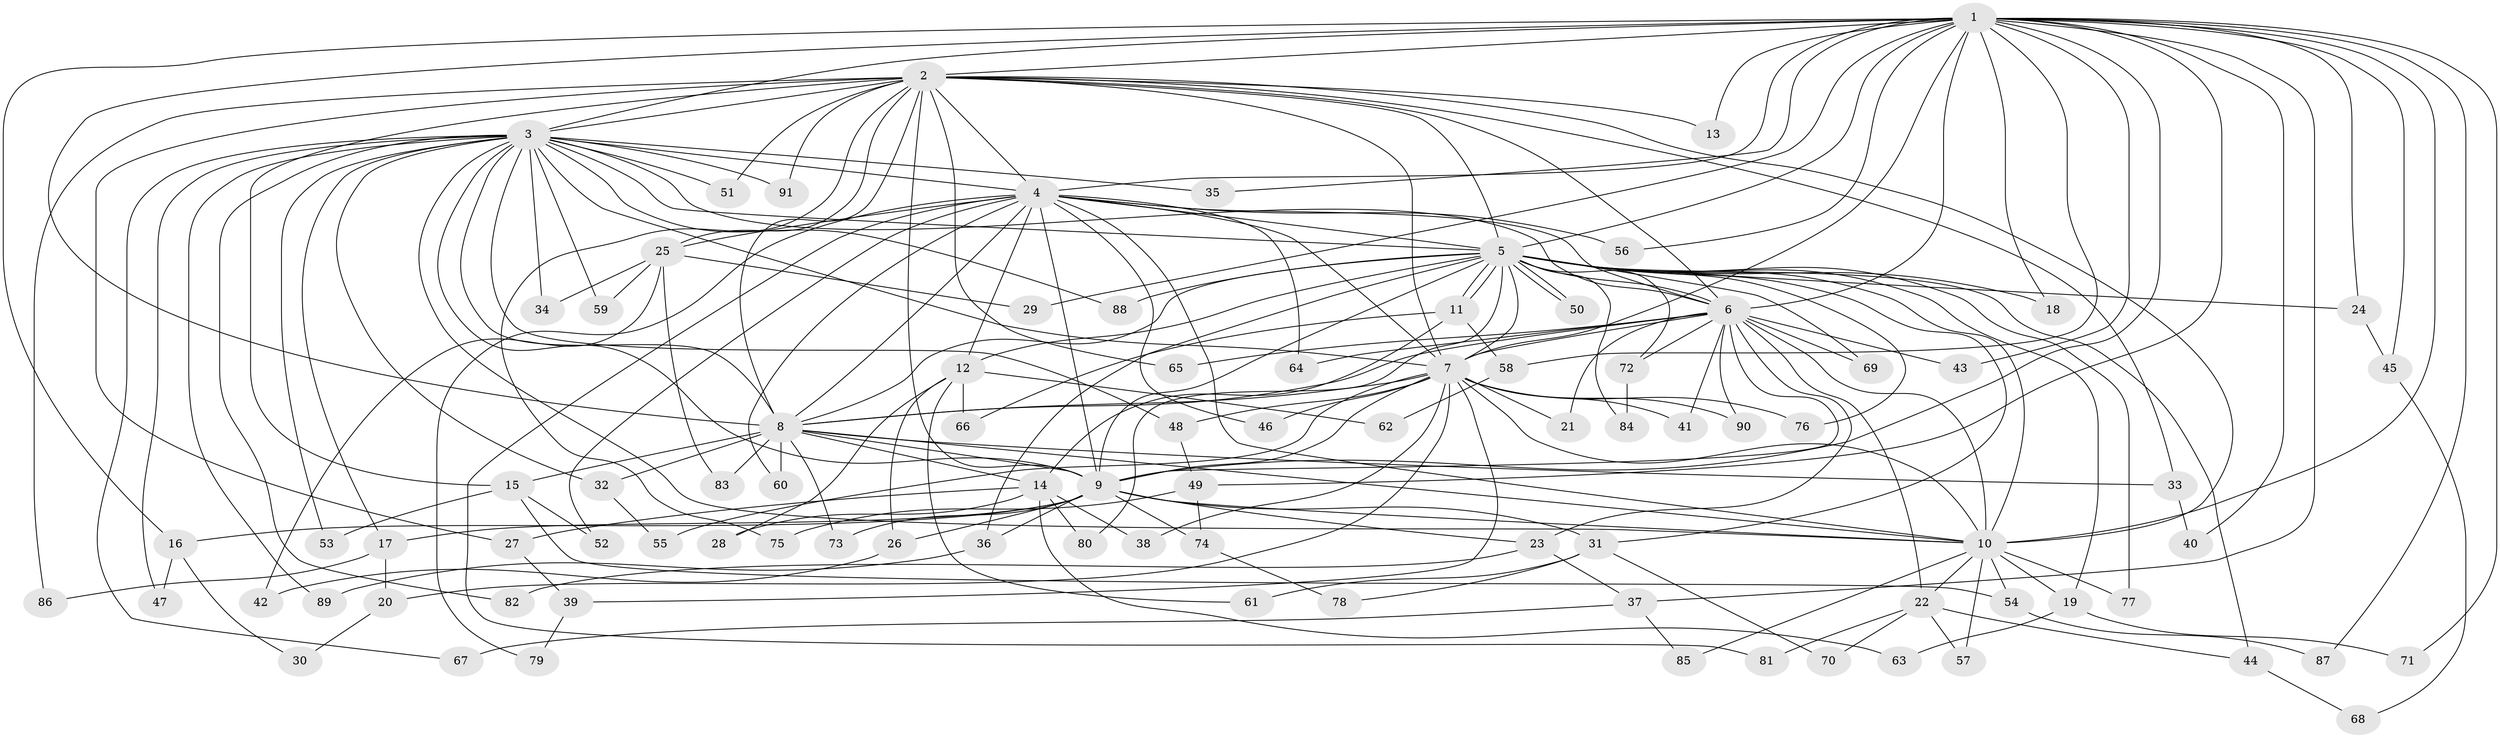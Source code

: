 // Generated by graph-tools (version 1.1) at 2025/49/03/09/25 03:49:36]
// undirected, 91 vertices, 207 edges
graph export_dot {
graph [start="1"]
  node [color=gray90,style=filled];
  1;
  2;
  3;
  4;
  5;
  6;
  7;
  8;
  9;
  10;
  11;
  12;
  13;
  14;
  15;
  16;
  17;
  18;
  19;
  20;
  21;
  22;
  23;
  24;
  25;
  26;
  27;
  28;
  29;
  30;
  31;
  32;
  33;
  34;
  35;
  36;
  37;
  38;
  39;
  40;
  41;
  42;
  43;
  44;
  45;
  46;
  47;
  48;
  49;
  50;
  51;
  52;
  53;
  54;
  55;
  56;
  57;
  58;
  59;
  60;
  61;
  62;
  63;
  64;
  65;
  66;
  67;
  68;
  69;
  70;
  71;
  72;
  73;
  74;
  75;
  76;
  77;
  78;
  79;
  80;
  81;
  82;
  83;
  84;
  85;
  86;
  87;
  88;
  89;
  90;
  91;
  1 -- 2;
  1 -- 3;
  1 -- 4;
  1 -- 5;
  1 -- 6;
  1 -- 7;
  1 -- 8;
  1 -- 9;
  1 -- 10;
  1 -- 13;
  1 -- 16;
  1 -- 18;
  1 -- 24;
  1 -- 29;
  1 -- 35;
  1 -- 37;
  1 -- 40;
  1 -- 43;
  1 -- 45;
  1 -- 49;
  1 -- 56;
  1 -- 58;
  1 -- 71;
  1 -- 87;
  2 -- 3;
  2 -- 4;
  2 -- 5;
  2 -- 6;
  2 -- 7;
  2 -- 8;
  2 -- 9;
  2 -- 10;
  2 -- 13;
  2 -- 15;
  2 -- 25;
  2 -- 27;
  2 -- 33;
  2 -- 51;
  2 -- 65;
  2 -- 75;
  2 -- 86;
  2 -- 91;
  3 -- 4;
  3 -- 5;
  3 -- 6;
  3 -- 7;
  3 -- 8;
  3 -- 9;
  3 -- 10;
  3 -- 17;
  3 -- 32;
  3 -- 34;
  3 -- 35;
  3 -- 47;
  3 -- 48;
  3 -- 51;
  3 -- 53;
  3 -- 59;
  3 -- 67;
  3 -- 82;
  3 -- 88;
  3 -- 89;
  3 -- 91;
  4 -- 5;
  4 -- 6;
  4 -- 7;
  4 -- 8;
  4 -- 9;
  4 -- 10;
  4 -- 12;
  4 -- 25;
  4 -- 46;
  4 -- 52;
  4 -- 56;
  4 -- 60;
  4 -- 64;
  4 -- 79;
  4 -- 81;
  5 -- 6;
  5 -- 7;
  5 -- 8;
  5 -- 9;
  5 -- 10;
  5 -- 11;
  5 -- 11;
  5 -- 12;
  5 -- 18;
  5 -- 19;
  5 -- 24;
  5 -- 31;
  5 -- 36;
  5 -- 44;
  5 -- 50;
  5 -- 50;
  5 -- 69;
  5 -- 72;
  5 -- 76;
  5 -- 77;
  5 -- 80;
  5 -- 84;
  5 -- 88;
  6 -- 7;
  6 -- 8;
  6 -- 9;
  6 -- 10;
  6 -- 21;
  6 -- 22;
  6 -- 23;
  6 -- 41;
  6 -- 43;
  6 -- 64;
  6 -- 65;
  6 -- 69;
  6 -- 72;
  6 -- 90;
  7 -- 8;
  7 -- 9;
  7 -- 10;
  7 -- 20;
  7 -- 21;
  7 -- 38;
  7 -- 39;
  7 -- 41;
  7 -- 46;
  7 -- 48;
  7 -- 55;
  7 -- 76;
  7 -- 90;
  8 -- 9;
  8 -- 10;
  8 -- 14;
  8 -- 15;
  8 -- 32;
  8 -- 33;
  8 -- 60;
  8 -- 73;
  8 -- 83;
  9 -- 10;
  9 -- 16;
  9 -- 17;
  9 -- 23;
  9 -- 26;
  9 -- 31;
  9 -- 36;
  9 -- 73;
  9 -- 74;
  10 -- 19;
  10 -- 22;
  10 -- 54;
  10 -- 57;
  10 -- 77;
  10 -- 85;
  11 -- 14;
  11 -- 58;
  11 -- 66;
  12 -- 26;
  12 -- 28;
  12 -- 61;
  12 -- 62;
  12 -- 66;
  14 -- 27;
  14 -- 28;
  14 -- 38;
  14 -- 63;
  14 -- 80;
  15 -- 52;
  15 -- 53;
  15 -- 54;
  16 -- 30;
  16 -- 47;
  17 -- 20;
  17 -- 86;
  19 -- 63;
  19 -- 71;
  20 -- 30;
  22 -- 44;
  22 -- 57;
  22 -- 70;
  22 -- 81;
  23 -- 37;
  23 -- 82;
  24 -- 45;
  25 -- 29;
  25 -- 34;
  25 -- 42;
  25 -- 59;
  25 -- 83;
  26 -- 42;
  27 -- 39;
  31 -- 61;
  31 -- 70;
  31 -- 78;
  32 -- 55;
  33 -- 40;
  36 -- 89;
  37 -- 67;
  37 -- 85;
  39 -- 79;
  44 -- 68;
  45 -- 68;
  48 -- 49;
  49 -- 74;
  49 -- 75;
  54 -- 87;
  58 -- 62;
  72 -- 84;
  74 -- 78;
}
